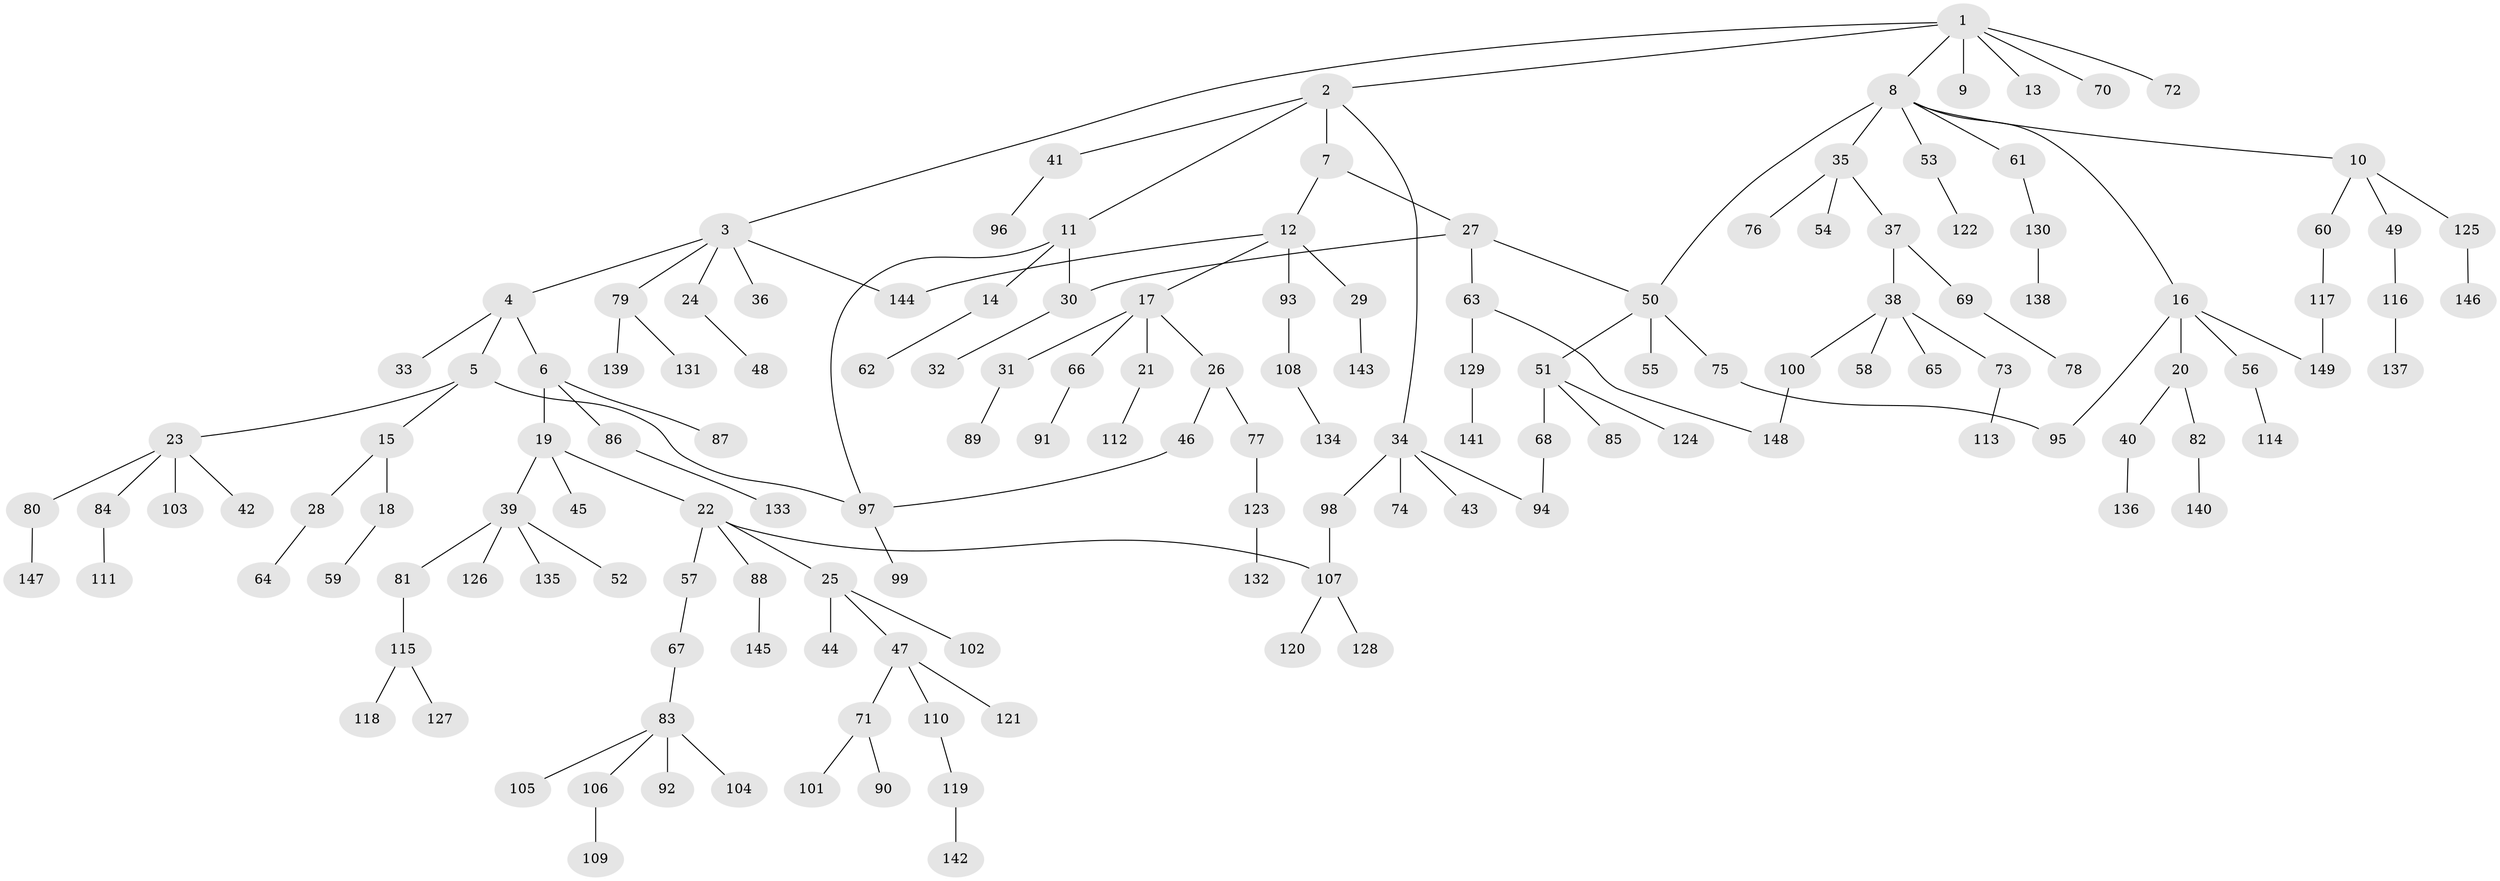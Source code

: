 // coarse degree distribution, {6: 0.05825242718446602, 5: 0.06796116504854369, 3: 0.08737864077669903, 7: 0.02912621359223301, 4: 0.02912621359223301, 1: 0.5533980582524272, 2: 0.17475728155339806}
// Generated by graph-tools (version 1.1) at 2025/23/03/03/25 07:23:31]
// undirected, 149 vertices, 158 edges
graph export_dot {
graph [start="1"]
  node [color=gray90,style=filled];
  1;
  2;
  3;
  4;
  5;
  6;
  7;
  8;
  9;
  10;
  11;
  12;
  13;
  14;
  15;
  16;
  17;
  18;
  19;
  20;
  21;
  22;
  23;
  24;
  25;
  26;
  27;
  28;
  29;
  30;
  31;
  32;
  33;
  34;
  35;
  36;
  37;
  38;
  39;
  40;
  41;
  42;
  43;
  44;
  45;
  46;
  47;
  48;
  49;
  50;
  51;
  52;
  53;
  54;
  55;
  56;
  57;
  58;
  59;
  60;
  61;
  62;
  63;
  64;
  65;
  66;
  67;
  68;
  69;
  70;
  71;
  72;
  73;
  74;
  75;
  76;
  77;
  78;
  79;
  80;
  81;
  82;
  83;
  84;
  85;
  86;
  87;
  88;
  89;
  90;
  91;
  92;
  93;
  94;
  95;
  96;
  97;
  98;
  99;
  100;
  101;
  102;
  103;
  104;
  105;
  106;
  107;
  108;
  109;
  110;
  111;
  112;
  113;
  114;
  115;
  116;
  117;
  118;
  119;
  120;
  121;
  122;
  123;
  124;
  125;
  126;
  127;
  128;
  129;
  130;
  131;
  132;
  133;
  134;
  135;
  136;
  137;
  138;
  139;
  140;
  141;
  142;
  143;
  144;
  145;
  146;
  147;
  148;
  149;
  1 -- 2;
  1 -- 3;
  1 -- 8;
  1 -- 9;
  1 -- 13;
  1 -- 70;
  1 -- 72;
  2 -- 7;
  2 -- 11;
  2 -- 34;
  2 -- 41;
  3 -- 4;
  3 -- 24;
  3 -- 36;
  3 -- 79;
  3 -- 144;
  4 -- 5;
  4 -- 6;
  4 -- 33;
  5 -- 15;
  5 -- 23;
  5 -- 97;
  6 -- 19;
  6 -- 86;
  6 -- 87;
  7 -- 12;
  7 -- 27;
  8 -- 10;
  8 -- 16;
  8 -- 35;
  8 -- 53;
  8 -- 61;
  8 -- 50;
  10 -- 49;
  10 -- 60;
  10 -- 125;
  11 -- 14;
  11 -- 30;
  11 -- 97;
  12 -- 17;
  12 -- 29;
  12 -- 93;
  12 -- 144;
  14 -- 62;
  15 -- 18;
  15 -- 28;
  16 -- 20;
  16 -- 56;
  16 -- 95;
  16 -- 149;
  17 -- 21;
  17 -- 26;
  17 -- 31;
  17 -- 66;
  18 -- 59;
  19 -- 22;
  19 -- 39;
  19 -- 45;
  20 -- 40;
  20 -- 82;
  21 -- 112;
  22 -- 25;
  22 -- 57;
  22 -- 88;
  22 -- 107;
  23 -- 42;
  23 -- 80;
  23 -- 84;
  23 -- 103;
  24 -- 48;
  25 -- 44;
  25 -- 47;
  25 -- 102;
  26 -- 46;
  26 -- 77;
  27 -- 30;
  27 -- 50;
  27 -- 63;
  28 -- 64;
  29 -- 143;
  30 -- 32;
  31 -- 89;
  34 -- 43;
  34 -- 74;
  34 -- 94;
  34 -- 98;
  35 -- 37;
  35 -- 54;
  35 -- 76;
  37 -- 38;
  37 -- 69;
  38 -- 58;
  38 -- 65;
  38 -- 73;
  38 -- 100;
  39 -- 52;
  39 -- 81;
  39 -- 126;
  39 -- 135;
  40 -- 136;
  41 -- 96;
  46 -- 97;
  47 -- 71;
  47 -- 110;
  47 -- 121;
  49 -- 116;
  50 -- 51;
  50 -- 55;
  50 -- 75;
  51 -- 68;
  51 -- 85;
  51 -- 124;
  53 -- 122;
  56 -- 114;
  57 -- 67;
  60 -- 117;
  61 -- 130;
  63 -- 129;
  63 -- 148;
  66 -- 91;
  67 -- 83;
  68 -- 94;
  69 -- 78;
  71 -- 90;
  71 -- 101;
  73 -- 113;
  75 -- 95;
  77 -- 123;
  79 -- 131;
  79 -- 139;
  80 -- 147;
  81 -- 115;
  82 -- 140;
  83 -- 92;
  83 -- 104;
  83 -- 105;
  83 -- 106;
  84 -- 111;
  86 -- 133;
  88 -- 145;
  93 -- 108;
  97 -- 99;
  98 -- 107;
  100 -- 148;
  106 -- 109;
  107 -- 120;
  107 -- 128;
  108 -- 134;
  110 -- 119;
  115 -- 118;
  115 -- 127;
  116 -- 137;
  117 -- 149;
  119 -- 142;
  123 -- 132;
  125 -- 146;
  129 -- 141;
  130 -- 138;
}
